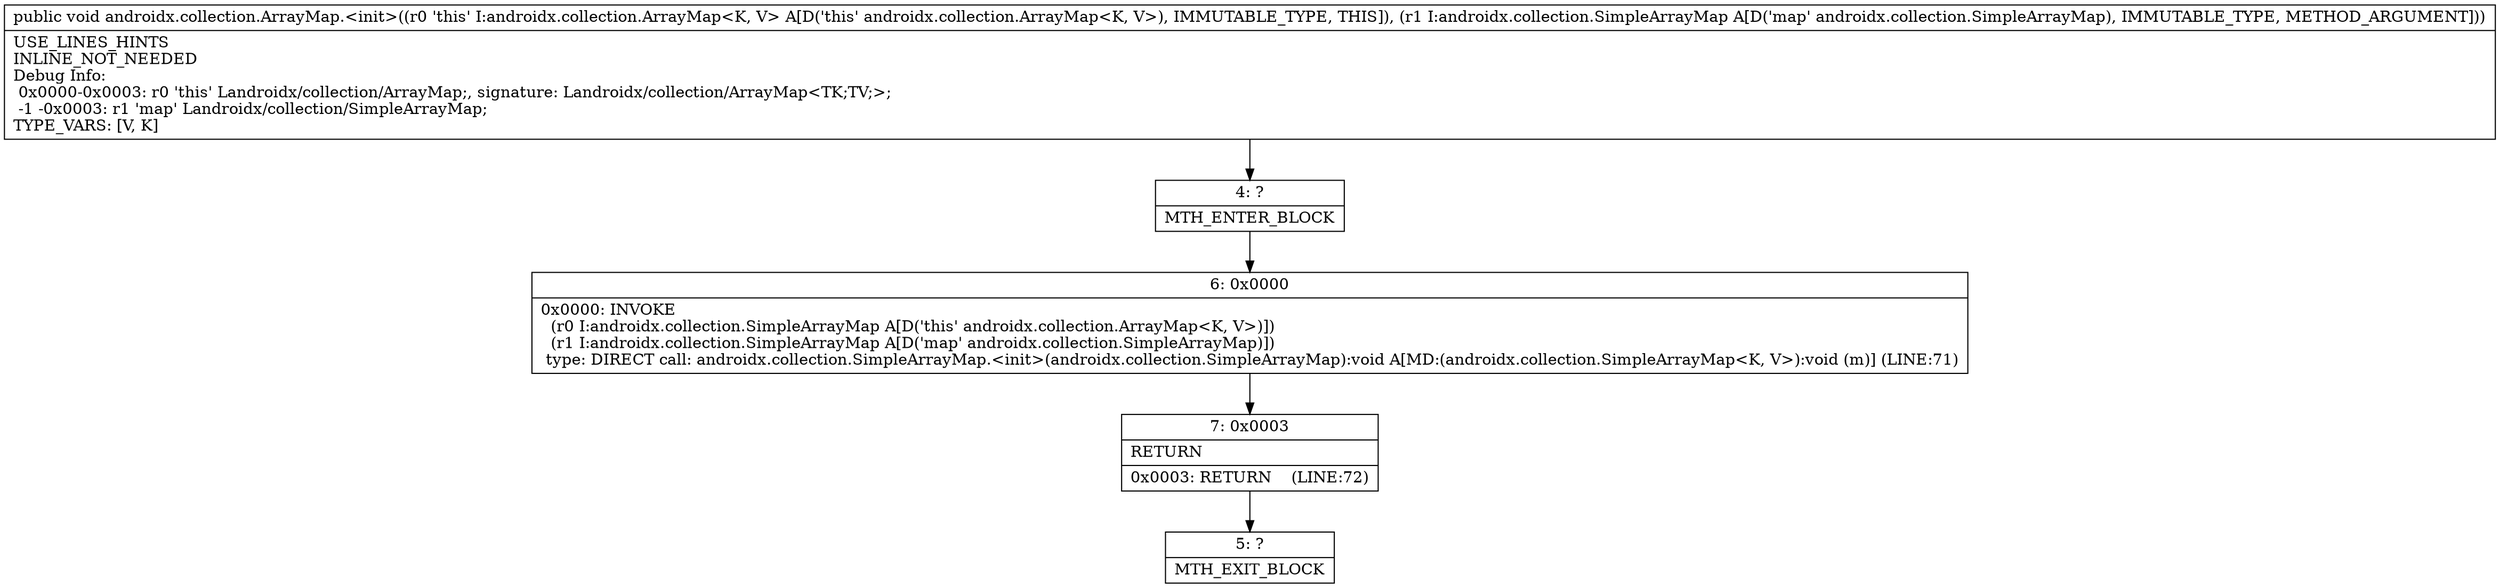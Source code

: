 digraph "CFG forandroidx.collection.ArrayMap.\<init\>(Landroidx\/collection\/SimpleArrayMap;)V" {
Node_4 [shape=record,label="{4\:\ ?|MTH_ENTER_BLOCK\l}"];
Node_6 [shape=record,label="{6\:\ 0x0000|0x0000: INVOKE  \l  (r0 I:androidx.collection.SimpleArrayMap A[D('this' androidx.collection.ArrayMap\<K, V\>)])\l  (r1 I:androidx.collection.SimpleArrayMap A[D('map' androidx.collection.SimpleArrayMap)])\l type: DIRECT call: androidx.collection.SimpleArrayMap.\<init\>(androidx.collection.SimpleArrayMap):void A[MD:(androidx.collection.SimpleArrayMap\<K, V\>):void (m)] (LINE:71)\l}"];
Node_7 [shape=record,label="{7\:\ 0x0003|RETURN\l|0x0003: RETURN    (LINE:72)\l}"];
Node_5 [shape=record,label="{5\:\ ?|MTH_EXIT_BLOCK\l}"];
MethodNode[shape=record,label="{public void androidx.collection.ArrayMap.\<init\>((r0 'this' I:androidx.collection.ArrayMap\<K, V\> A[D('this' androidx.collection.ArrayMap\<K, V\>), IMMUTABLE_TYPE, THIS]), (r1 I:androidx.collection.SimpleArrayMap A[D('map' androidx.collection.SimpleArrayMap), IMMUTABLE_TYPE, METHOD_ARGUMENT]))  | USE_LINES_HINTS\lINLINE_NOT_NEEDED\lDebug Info:\l  0x0000\-0x0003: r0 'this' Landroidx\/collection\/ArrayMap;, signature: Landroidx\/collection\/ArrayMap\<TK;TV;\>;\l  \-1 \-0x0003: r1 'map' Landroidx\/collection\/SimpleArrayMap;\lTYPE_VARS: [V, K]\l}"];
MethodNode -> Node_4;Node_4 -> Node_6;
Node_6 -> Node_7;
Node_7 -> Node_5;
}

